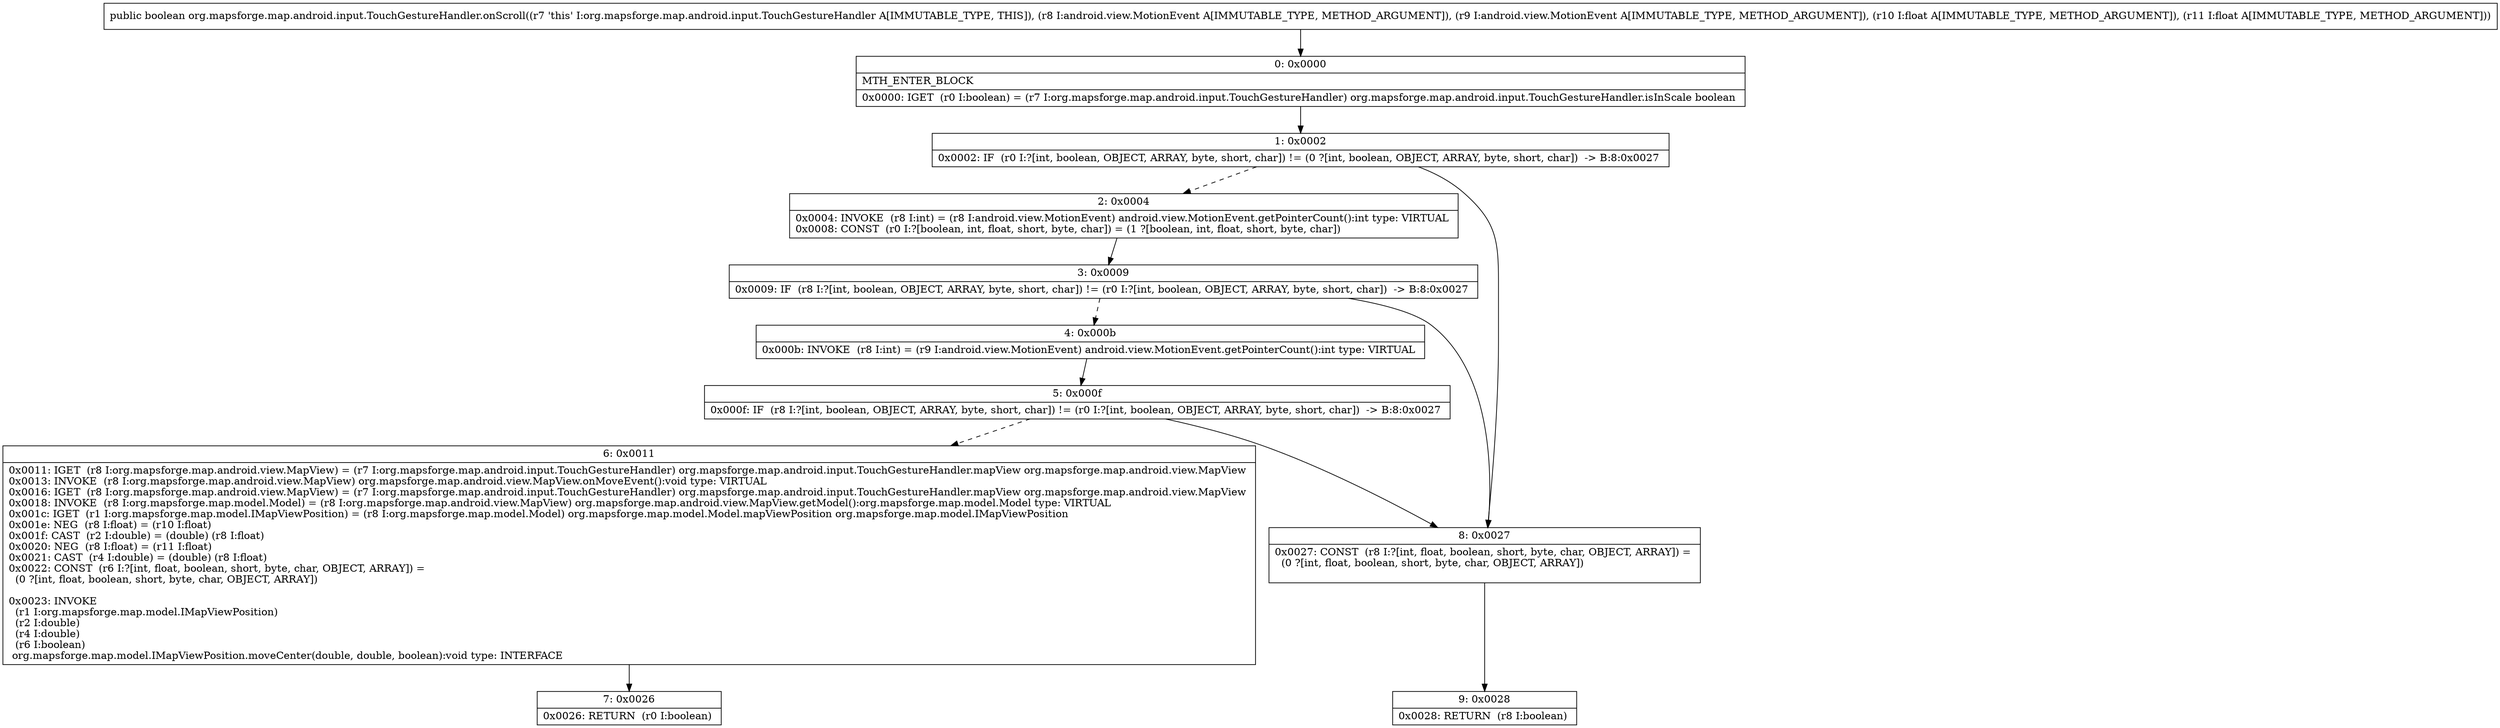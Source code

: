 digraph "CFG fororg.mapsforge.map.android.input.TouchGestureHandler.onScroll(Landroid\/view\/MotionEvent;Landroid\/view\/MotionEvent;FF)Z" {
Node_0 [shape=record,label="{0\:\ 0x0000|MTH_ENTER_BLOCK\l|0x0000: IGET  (r0 I:boolean) = (r7 I:org.mapsforge.map.android.input.TouchGestureHandler) org.mapsforge.map.android.input.TouchGestureHandler.isInScale boolean \l}"];
Node_1 [shape=record,label="{1\:\ 0x0002|0x0002: IF  (r0 I:?[int, boolean, OBJECT, ARRAY, byte, short, char]) != (0 ?[int, boolean, OBJECT, ARRAY, byte, short, char])  \-\> B:8:0x0027 \l}"];
Node_2 [shape=record,label="{2\:\ 0x0004|0x0004: INVOKE  (r8 I:int) = (r8 I:android.view.MotionEvent) android.view.MotionEvent.getPointerCount():int type: VIRTUAL \l0x0008: CONST  (r0 I:?[boolean, int, float, short, byte, char]) = (1 ?[boolean, int, float, short, byte, char]) \l}"];
Node_3 [shape=record,label="{3\:\ 0x0009|0x0009: IF  (r8 I:?[int, boolean, OBJECT, ARRAY, byte, short, char]) != (r0 I:?[int, boolean, OBJECT, ARRAY, byte, short, char])  \-\> B:8:0x0027 \l}"];
Node_4 [shape=record,label="{4\:\ 0x000b|0x000b: INVOKE  (r8 I:int) = (r9 I:android.view.MotionEvent) android.view.MotionEvent.getPointerCount():int type: VIRTUAL \l}"];
Node_5 [shape=record,label="{5\:\ 0x000f|0x000f: IF  (r8 I:?[int, boolean, OBJECT, ARRAY, byte, short, char]) != (r0 I:?[int, boolean, OBJECT, ARRAY, byte, short, char])  \-\> B:8:0x0027 \l}"];
Node_6 [shape=record,label="{6\:\ 0x0011|0x0011: IGET  (r8 I:org.mapsforge.map.android.view.MapView) = (r7 I:org.mapsforge.map.android.input.TouchGestureHandler) org.mapsforge.map.android.input.TouchGestureHandler.mapView org.mapsforge.map.android.view.MapView \l0x0013: INVOKE  (r8 I:org.mapsforge.map.android.view.MapView) org.mapsforge.map.android.view.MapView.onMoveEvent():void type: VIRTUAL \l0x0016: IGET  (r8 I:org.mapsforge.map.android.view.MapView) = (r7 I:org.mapsforge.map.android.input.TouchGestureHandler) org.mapsforge.map.android.input.TouchGestureHandler.mapView org.mapsforge.map.android.view.MapView \l0x0018: INVOKE  (r8 I:org.mapsforge.map.model.Model) = (r8 I:org.mapsforge.map.android.view.MapView) org.mapsforge.map.android.view.MapView.getModel():org.mapsforge.map.model.Model type: VIRTUAL \l0x001c: IGET  (r1 I:org.mapsforge.map.model.IMapViewPosition) = (r8 I:org.mapsforge.map.model.Model) org.mapsforge.map.model.Model.mapViewPosition org.mapsforge.map.model.IMapViewPosition \l0x001e: NEG  (r8 I:float) = (r10 I:float) \l0x001f: CAST  (r2 I:double) = (double) (r8 I:float) \l0x0020: NEG  (r8 I:float) = (r11 I:float) \l0x0021: CAST  (r4 I:double) = (double) (r8 I:float) \l0x0022: CONST  (r6 I:?[int, float, boolean, short, byte, char, OBJECT, ARRAY]) = \l  (0 ?[int, float, boolean, short, byte, char, OBJECT, ARRAY])\l \l0x0023: INVOKE  \l  (r1 I:org.mapsforge.map.model.IMapViewPosition)\l  (r2 I:double)\l  (r4 I:double)\l  (r6 I:boolean)\l org.mapsforge.map.model.IMapViewPosition.moveCenter(double, double, boolean):void type: INTERFACE \l}"];
Node_7 [shape=record,label="{7\:\ 0x0026|0x0026: RETURN  (r0 I:boolean) \l}"];
Node_8 [shape=record,label="{8\:\ 0x0027|0x0027: CONST  (r8 I:?[int, float, boolean, short, byte, char, OBJECT, ARRAY]) = \l  (0 ?[int, float, boolean, short, byte, char, OBJECT, ARRAY])\l \l}"];
Node_9 [shape=record,label="{9\:\ 0x0028|0x0028: RETURN  (r8 I:boolean) \l}"];
MethodNode[shape=record,label="{public boolean org.mapsforge.map.android.input.TouchGestureHandler.onScroll((r7 'this' I:org.mapsforge.map.android.input.TouchGestureHandler A[IMMUTABLE_TYPE, THIS]), (r8 I:android.view.MotionEvent A[IMMUTABLE_TYPE, METHOD_ARGUMENT]), (r9 I:android.view.MotionEvent A[IMMUTABLE_TYPE, METHOD_ARGUMENT]), (r10 I:float A[IMMUTABLE_TYPE, METHOD_ARGUMENT]), (r11 I:float A[IMMUTABLE_TYPE, METHOD_ARGUMENT])) }"];
MethodNode -> Node_0;
Node_0 -> Node_1;
Node_1 -> Node_2[style=dashed];
Node_1 -> Node_8;
Node_2 -> Node_3;
Node_3 -> Node_4[style=dashed];
Node_3 -> Node_8;
Node_4 -> Node_5;
Node_5 -> Node_6[style=dashed];
Node_5 -> Node_8;
Node_6 -> Node_7;
Node_8 -> Node_9;
}

